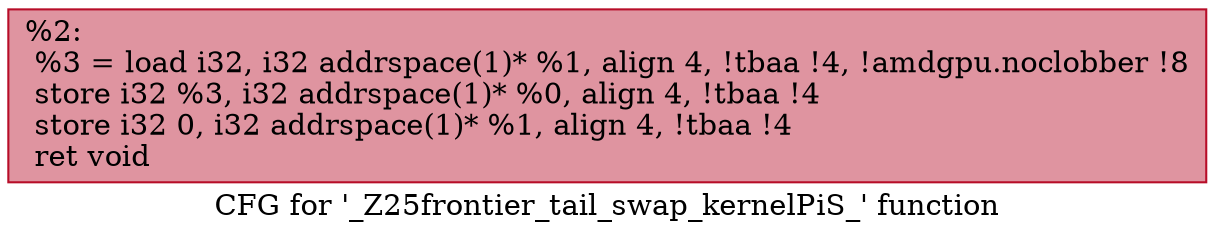 digraph "CFG for '_Z25frontier_tail_swap_kernelPiS_' function" {
	label="CFG for '_Z25frontier_tail_swap_kernelPiS_' function";

	Node0x4ca4a40 [shape=record,color="#b70d28ff", style=filled, fillcolor="#b70d2870",label="{%2:\l  %3 = load i32, i32 addrspace(1)* %1, align 4, !tbaa !4, !amdgpu.noclobber !8\l  store i32 %3, i32 addrspace(1)* %0, align 4, !tbaa !4\l  store i32 0, i32 addrspace(1)* %1, align 4, !tbaa !4\l  ret void\l}"];
}
